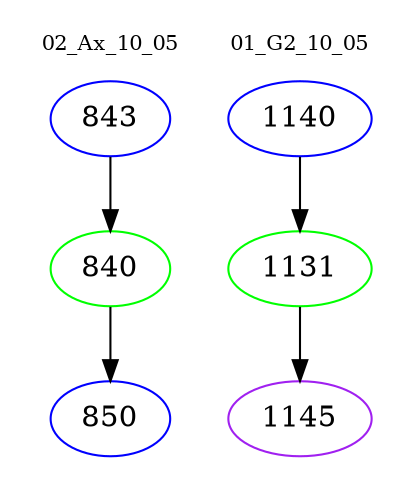 digraph{
subgraph cluster_0 {
color = white
label = "02_Ax_10_05";
fontsize=10;
T0_843 [label="843", color="blue"]
T0_843 -> T0_840 [color="black"]
T0_840 [label="840", color="green"]
T0_840 -> T0_850 [color="black"]
T0_850 [label="850", color="blue"]
}
subgraph cluster_1 {
color = white
label = "01_G2_10_05";
fontsize=10;
T1_1140 [label="1140", color="blue"]
T1_1140 -> T1_1131 [color="black"]
T1_1131 [label="1131", color="green"]
T1_1131 -> T1_1145 [color="black"]
T1_1145 [label="1145", color="purple"]
}
}
